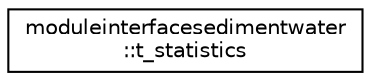 digraph "Graphical Class Hierarchy"
{
 // LATEX_PDF_SIZE
  edge [fontname="Helvetica",fontsize="10",labelfontname="Helvetica",labelfontsize="10"];
  node [fontname="Helvetica",fontsize="10",shape=record];
  rankdir="LR";
  Node0 [label="moduleinterfacesedimentwater\l::t_statistics",height=0.2,width=0.4,color="black", fillcolor="white", style="filled",URL="$structmoduleinterfacesedimentwater_1_1t__statistics.html",tooltip=" "];
}
